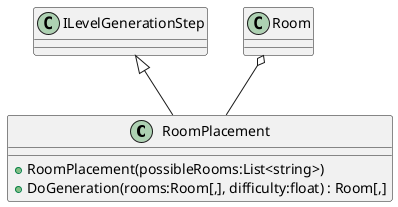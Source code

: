 @startuml
class RoomPlacement {
    + RoomPlacement(possibleRooms:List<string>)
    + DoGeneration(rooms:Room[,], difficulty:float) : Room[,]
}
ILevelGenerationStep <|-- RoomPlacement
Room o-- RoomPlacement
@enduml
